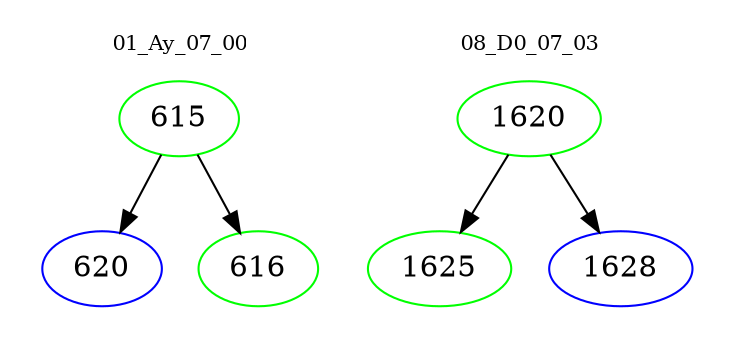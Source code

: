 digraph{
subgraph cluster_0 {
color = white
label = "01_Ay_07_00";
fontsize=10;
T0_615 [label="615", color="green"]
T0_615 -> T0_620 [color="black"]
T0_620 [label="620", color="blue"]
T0_615 -> T0_616 [color="black"]
T0_616 [label="616", color="green"]
}
subgraph cluster_1 {
color = white
label = "08_D0_07_03";
fontsize=10;
T1_1620 [label="1620", color="green"]
T1_1620 -> T1_1625 [color="black"]
T1_1625 [label="1625", color="green"]
T1_1620 -> T1_1628 [color="black"]
T1_1628 [label="1628", color="blue"]
}
}

